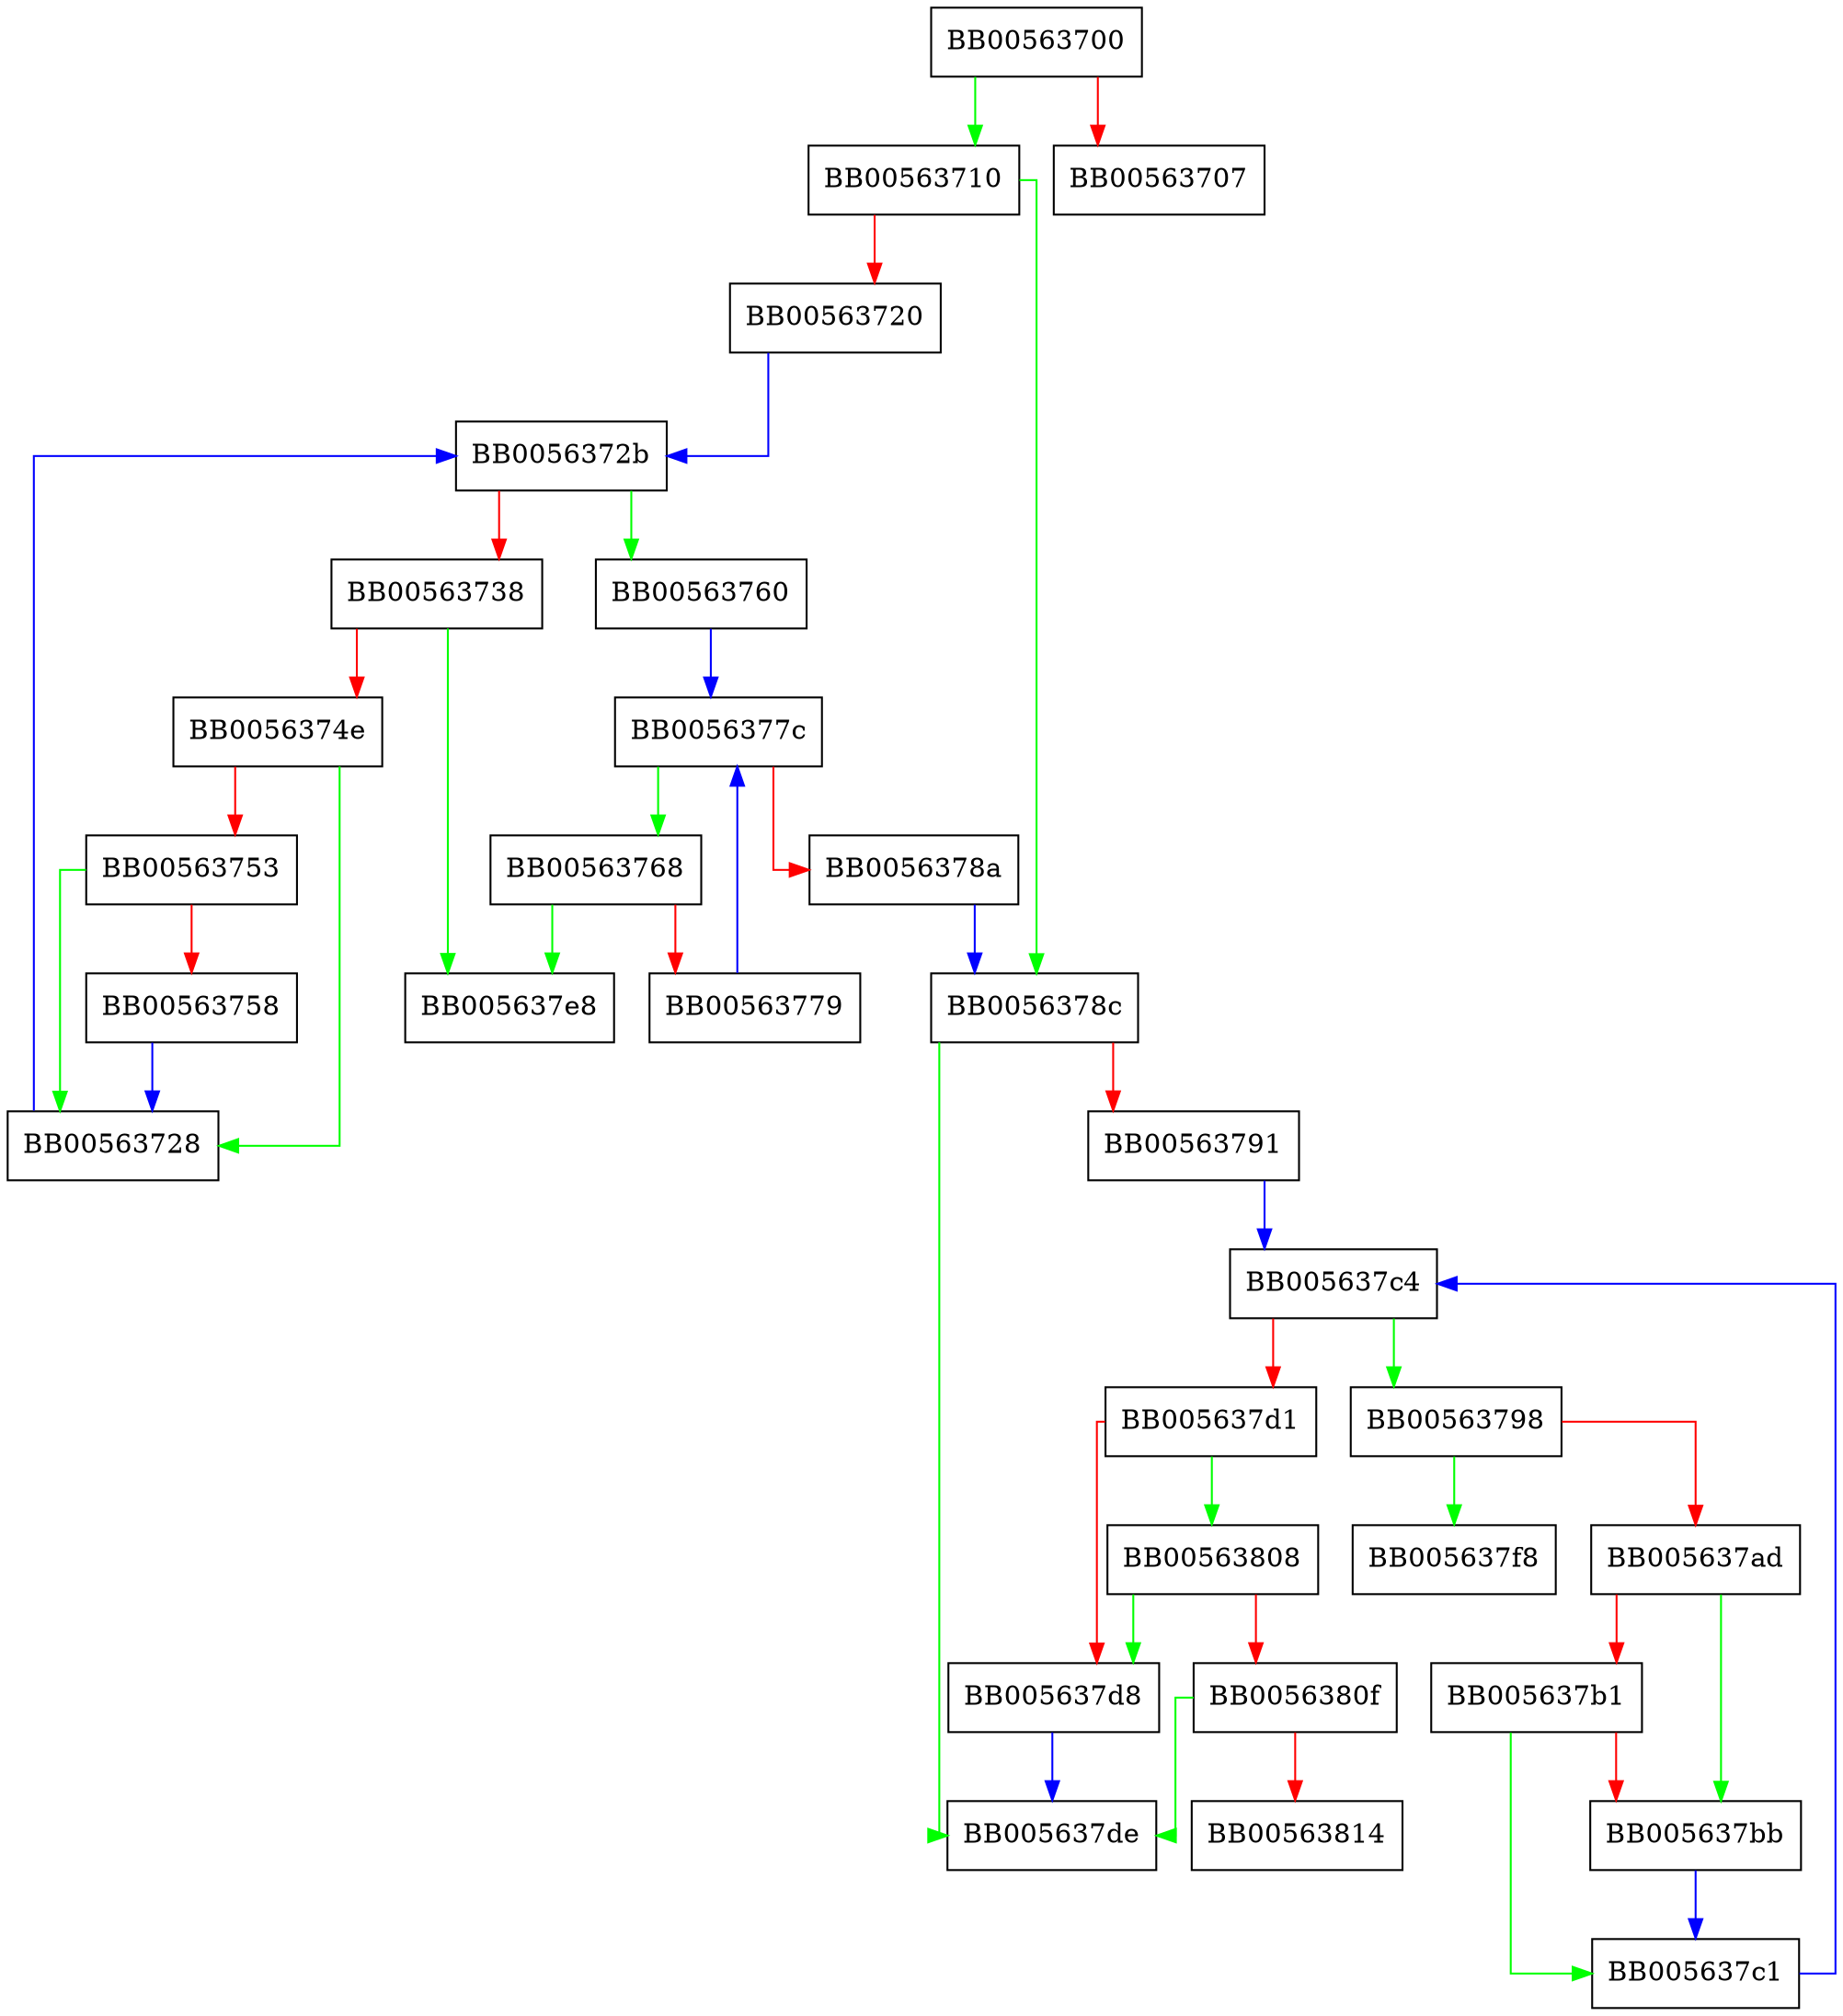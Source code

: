 digraph cms_env_set_version {
  node [shape="box"];
  graph [splines=ortho];
  BB00563700 -> BB00563710 [color="green"];
  BB00563700 -> BB00563707 [color="red"];
  BB00563710 -> BB0056378c [color="green"];
  BB00563710 -> BB00563720 [color="red"];
  BB00563720 -> BB0056372b [color="blue"];
  BB00563728 -> BB0056372b [color="blue"];
  BB0056372b -> BB00563760 [color="green"];
  BB0056372b -> BB00563738 [color="red"];
  BB00563738 -> BB005637e8 [color="green"];
  BB00563738 -> BB0056374e [color="red"];
  BB0056374e -> BB00563728 [color="green"];
  BB0056374e -> BB00563753 [color="red"];
  BB00563753 -> BB00563728 [color="green"];
  BB00563753 -> BB00563758 [color="red"];
  BB00563758 -> BB00563728 [color="blue"];
  BB00563760 -> BB0056377c [color="blue"];
  BB00563768 -> BB005637e8 [color="green"];
  BB00563768 -> BB00563779 [color="red"];
  BB00563779 -> BB0056377c [color="blue"];
  BB0056377c -> BB00563768 [color="green"];
  BB0056377c -> BB0056378a [color="red"];
  BB0056378a -> BB0056378c [color="blue"];
  BB0056378c -> BB005637de [color="green"];
  BB0056378c -> BB00563791 [color="red"];
  BB00563791 -> BB005637c4 [color="blue"];
  BB00563798 -> BB005637f8 [color="green"];
  BB00563798 -> BB005637ad [color="red"];
  BB005637ad -> BB005637bb [color="green"];
  BB005637ad -> BB005637b1 [color="red"];
  BB005637b1 -> BB005637c1 [color="green"];
  BB005637b1 -> BB005637bb [color="red"];
  BB005637bb -> BB005637c1 [color="blue"];
  BB005637c1 -> BB005637c4 [color="blue"];
  BB005637c4 -> BB00563798 [color="green"];
  BB005637c4 -> BB005637d1 [color="red"];
  BB005637d1 -> BB00563808 [color="green"];
  BB005637d1 -> BB005637d8 [color="red"];
  BB005637d8 -> BB005637de [color="blue"];
  BB00563808 -> BB005637d8 [color="green"];
  BB00563808 -> BB0056380f [color="red"];
  BB0056380f -> BB005637de [color="green"];
  BB0056380f -> BB00563814 [color="red"];
}